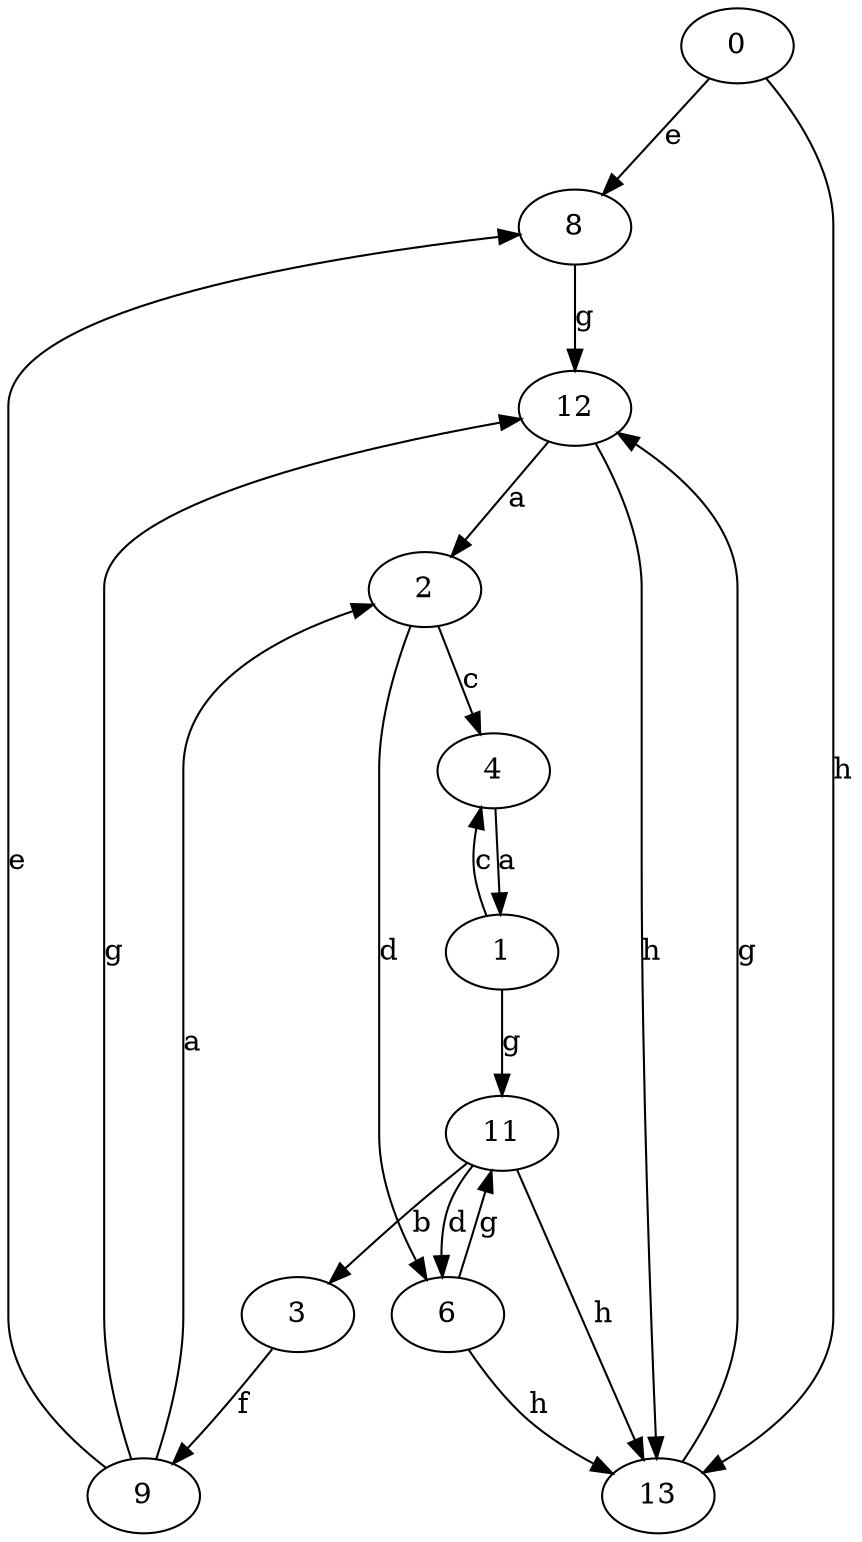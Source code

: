 strict digraph  {
0;
1;
2;
3;
4;
6;
8;
9;
11;
12;
13;
0 -> 8  [label=e];
0 -> 13  [label=h];
1 -> 4  [label=c];
1 -> 11  [label=g];
2 -> 4  [label=c];
2 -> 6  [label=d];
3 -> 9  [label=f];
4 -> 1  [label=a];
6 -> 11  [label=g];
6 -> 13  [label=h];
8 -> 12  [label=g];
9 -> 2  [label=a];
9 -> 8  [label=e];
9 -> 12  [label=g];
11 -> 3  [label=b];
11 -> 6  [label=d];
11 -> 13  [label=h];
12 -> 2  [label=a];
12 -> 13  [label=h];
13 -> 12  [label=g];
}
